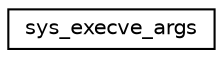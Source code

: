 digraph "Graphical Class Hierarchy"
{
 // LATEX_PDF_SIZE
  edge [fontname="Helvetica",fontsize="10",labelfontname="Helvetica",labelfontsize="10"];
  node [fontname="Helvetica",fontsize="10",shape=record];
  rankdir="LR";
  Node0 [label="sys_execve_args",height=0.2,width=0.4,color="black", fillcolor="white", style="filled",URL="$structsys__execve__args.html",tooltip=" "];
}
